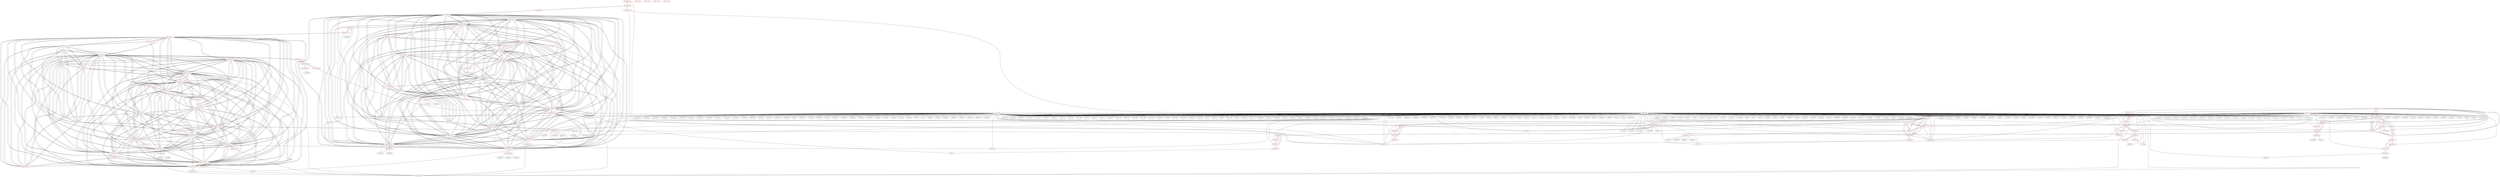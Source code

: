 graph {
	434 [label="(434) R35_T2" color=red]
	435 [label="(435) R52_T1"]
	433 [label="(433) T22_T1"]
	454 [label="(454) T14_T1"]
	455 [label="(455) T15_T1"]
	457 [label="(457) T17_T1"]
	456 [label="(456) T16_T1"]
	471 [label="(471) R35_T1_T"]
	435 [label="(435) R52_T1" color=red]
	440 [label="(440) D1"]
	434 [label="(434) R35_T2"]
	433 [label="(433) T22_T1"]
	436 [label="(436) R58_T1" color=red]
	437 [label="(437) R57_T1"]
	438 [label="(438) D2"]
	437 [label="(437) R57_T1" color=red]
	438 [label="(438) D2"]
	436 [label="(436) R58_T1"]
	438 [label="(438) D2" color=red]
	440 [label="(440) D1"]
	439 [label="(439) C8"]
	437 [label="(437) R57_T1"]
	436 [label="(436) R58_T1"]
	474 [label="(474) R80_P3"]
	439 [label="(439) C8" color=red]
	440 [label="(440) D1"]
	438 [label="(438) D2"]
	440 [label="(440) D1" color=red]
	438 [label="(438) D2"]
	439 [label="(439) C8"]
	435 [label="(435) R52_T1"]
	441 [label="(441) R36_T2" color=red]
	372 [label="(372) U22"]
	368 [label="(368) U16"]
	446 [label="(446) T18_T2"]
	442 [label="(442) R37_T2" color=red]
	110 [label="(110) U10"]
	119 [label="(119) FB15"]
	111 [label="(111) U9"]
	112 [label="(112) C31"]
	113 [label="(113) C32"]
	342 [label="(342) D5"]
	368 [label="(368) U16"]
	447 [label="(447) T19_T2"]
	443 [label="(443) R38_T2" color=red]
	57 [label="(57) U1"]
	448 [label="(448) T20_T2"]
	444 [label="(444) R39_T2" color=red]
	252 [label="(252) ZA3"]
	251 [label="(251) C42"]
	253 [label="(253) FB3"]
	288 [label="(288) J16"]
	449 [label="(449) T21_T2"]
	445 [label="(445) R40_T2" color=red]
	448 [label="(448) T20_T2"]
	449 [label="(449) T21_T2"]
	447 [label="(447) T19_T2"]
	433 [label="(433) T22_T1"]
	446 [label="(446) T18_T2"]
	446 [label="(446) T18_T2" color=red]
	448 [label="(448) T20_T2"]
	449 [label="(449) T21_T2"]
	447 [label="(447) T19_T2"]
	445 [label="(445) R40_T2"]
	433 [label="(433) T22_T1"]
	441 [label="(441) R36_T2"]
	447 [label="(447) T19_T2" color=red]
	448 [label="(448) T20_T2"]
	449 [label="(449) T21_T2"]
	445 [label="(445) R40_T2"]
	433 [label="(433) T22_T1"]
	446 [label="(446) T18_T2"]
	442 [label="(442) R37_T2"]
	448 [label="(448) T20_T2" color=red]
	449 [label="(449) T21_T2"]
	447 [label="(447) T19_T2"]
	445 [label="(445) R40_T2"]
	433 [label="(433) T22_T1"]
	446 [label="(446) T18_T2"]
	443 [label="(443) R38_T2"]
	449 [label="(449) T21_T2" color=red]
	448 [label="(448) T20_T2"]
	447 [label="(447) T19_T2"]
	445 [label="(445) R40_T2"]
	433 [label="(433) T22_T1"]
	446 [label="(446) T18_T2"]
	444 [label="(444) R39_T2"]
	450 [label="(450) T10_T1" color=red]
	458 [label="(458) R23_T1"]
	466 [label="(466) R31_T1"]
	459 [label="(459) R27_T1"]
	451 [label="(451) T11_T1" color=red]
	463 [label="(463) R24_T1"]
	467 [label="(467) R32_T1"]
	460 [label="(460) R28_T1"]
	452 [label="(452) T12_T1" color=red]
	468 [label="(468) R33_T1"]
	461 [label="(461) R29_T1"]
	462 [label="(462) R25_T1"]
	453 [label="(453) T13_T1" color=red]
	469 [label="(469) R34_T1"]
	465 [label="(465) R30_T1"]
	464 [label="(464) R26_T1"]
	454 [label="(454) T14_T1" color=red]
	455 [label="(455) T15_T1"]
	457 [label="(457) T17_T1"]
	456 [label="(456) T16_T1"]
	471 [label="(471) R35_T1_T"]
	434 [label="(434) R35_T2"]
	466 [label="(466) R31_T1"]
	455 [label="(455) T15_T1" color=red]
	454 [label="(454) T14_T1"]
	457 [label="(457) T17_T1"]
	456 [label="(456) T16_T1"]
	471 [label="(471) R35_T1_T"]
	434 [label="(434) R35_T2"]
	467 [label="(467) R32_T1"]
	456 [label="(456) T16_T1" color=red]
	454 [label="(454) T14_T1"]
	455 [label="(455) T15_T1"]
	457 [label="(457) T17_T1"]
	471 [label="(471) R35_T1_T"]
	434 [label="(434) R35_T2"]
	468 [label="(468) R33_T1"]
	457 [label="(457) T17_T1" color=red]
	454 [label="(454) T14_T1"]
	455 [label="(455) T15_T1"]
	456 [label="(456) T16_T1"]
	471 [label="(471) R35_T1_T"]
	434 [label="(434) R35_T2"]
	469 [label="(469) R34_T1"]
	458 [label="(458) R23_T1" color=red]
	128 [label="(128) R66"]
	122 [label="(122) J1"]
	450 [label="(450) T10_T1"]
	459 [label="(459) R27_T1" color=red]
	466 [label="(466) R31_T1"]
	450 [label="(450) T10_T1"]
	460 [label="(460) R28_T1" color=red]
	467 [label="(467) R32_T1"]
	451 [label="(451) T11_T1"]
	461 [label="(461) R29_T1" color=red]
	468 [label="(468) R33_T1"]
	452 [label="(452) T12_T1"]
	462 [label="(462) R25_T1" color=red]
	75 [label="(75) J3"]
	452 [label="(452) T12_T1"]
	463 [label="(463) R24_T1" color=red]
	368 [label="(368) U16"]
	451 [label="(451) T11_T1"]
	464 [label="(464) R26_T1" color=red]
	189 [label="(189) D33"]
	188 [label="(188) R135"]
	453 [label="(453) T13_T1"]
	465 [label="(465) R30_T1" color=red]
	453 [label="(453) T13_T1"]
	469 [label="(469) R34_T1"]
	466 [label="(466) R31_T1" color=red]
	459 [label="(459) R27_T1"]
	450 [label="(450) T10_T1"]
	454 [label="(454) T14_T1"]
	467 [label="(467) R32_T1" color=red]
	455 [label="(455) T15_T1"]
	451 [label="(451) T11_T1"]
	460 [label="(460) R28_T1"]
	468 [label="(468) R33_T1" color=red]
	456 [label="(456) T16_T1"]
	461 [label="(461) R29_T1"]
	452 [label="(452) T12_T1"]
	469 [label="(469) R34_T1" color=red]
	457 [label="(457) T17_T1"]
	453 [label="(453) T13_T1"]
	465 [label="(465) R30_T1"]
	470 [label="(470) R35_T1" color=red]
	471 [label="(471) R35_T1_T"]
	471 [label="(471) R35_T1_T" color=red]
	454 [label="(454) T14_T1"]
	455 [label="(455) T15_T1"]
	457 [label="(457) T17_T1"]
	456 [label="(456) T16_T1"]
	434 [label="(434) R35_T2"]
	470 [label="(470) R35_T1"]
	472 [label="(472) T80_P3" color=red]
	473 [label="(473) R81_P3"]
	475 [label="(475) R82_P3"]
	474 [label="(474) R80_P3"]
	473 [label="(473) R81_P3" color=red]
	368 [label="(368) U16"]
	99 [label="(99) R41"]
	472 [label="(472) T80_P3"]
	474 [label="(474) R80_P3" color=red]
	438 [label="(438) D2"]
	472 [label="(472) T80_P3"]
	475 [label="(475) R82_P3" color=red]
	101 [label="(101) U6"]
	472 [label="(472) T80_P3"]
	476 [label="(476) T22_T1_2" color=red]
	493 [label="(493) T10_T1_2"]
	494 [label="(494) T11_T1_2"]
	495 [label="(495) T12_T1_2"]
	496 [label="(496) T13_T1_2"]
	491 [label="(491) T20_T2_2"]
	497 [label="(497) T14_T1_2"]
	498 [label="(498) T15_T1_2"]
	489 [label="(489) T18_T2_2"]
	492 [label="(492) T21_T2_2"]
	490 [label="(490) T19_T2_2"]
	482 [label="(482) C8_2"]
	499 [label="(499) T16_T1_2"]
	500 [label="(500) T17_T1_2"]
	481 [label="(481) D2_2"]
	480 [label="(480) R57_T1_2"]
	477 [label="(477) R35_T2_2"]
	478 [label="(478) R52_T1_2"]
	488 [label="(488) R40_T2_2"]
	477 [label="(477) R35_T2_2" color=red]
	478 [label="(478) R52_T1_2"]
	476 [label="(476) T22_T1_2"]
	497 [label="(497) T14_T1_2"]
	498 [label="(498) T15_T1_2"]
	500 [label="(500) T17_T1_2"]
	499 [label="(499) T16_T1_2"]
	513 [label="(513) R35_T1_2"]
	478 [label="(478) R52_T1_2" color=red]
	483 [label="(483) D1_2"]
	477 [label="(477) R35_T2_2"]
	476 [label="(476) T22_T1_2"]
	479 [label="(479) R58_T1_2" color=red]
	481 [label="(481) D2_2"]
	514 [label="(514) R40_T2_T_2"]
	502 [label="(502) R27_T1_2"]
	503 [label="(503) R28_T1_2"]
	504 [label="(504) R29_T1_2"]
	508 [label="(508) R30_T1_2"]
	513 [label="(513) R35_T1_2"]
	480 [label="(480) R57_T1_2"]
	480 [label="(480) R57_T1_2" color=red]
	493 [label="(493) T10_T1_2"]
	494 [label="(494) T11_T1_2"]
	495 [label="(495) T12_T1_2"]
	496 [label="(496) T13_T1_2"]
	491 [label="(491) T20_T2_2"]
	497 [label="(497) T14_T1_2"]
	498 [label="(498) T15_T1_2"]
	489 [label="(489) T18_T2_2"]
	492 [label="(492) T21_T2_2"]
	490 [label="(490) T19_T2_2"]
	482 [label="(482) C8_2"]
	499 [label="(499) T16_T1_2"]
	500 [label="(500) T17_T1_2"]
	481 [label="(481) D2_2"]
	476 [label="(476) T22_T1_2"]
	479 [label="(479) R58_T1_2"]
	481 [label="(481) D2_2" color=red]
	479 [label="(479) R58_T1_2"]
	514 [label="(514) R40_T2_T_2"]
	502 [label="(502) R27_T1_2"]
	503 [label="(503) R28_T1_2"]
	504 [label="(504) R29_T1_2"]
	508 [label="(508) R30_T1_2"]
	513 [label="(513) R35_T1_2"]
	493 [label="(493) T10_T1_2"]
	494 [label="(494) T11_T1_2"]
	495 [label="(495) T12_T1_2"]
	496 [label="(496) T13_T1_2"]
	491 [label="(491) T20_T2_2"]
	497 [label="(497) T14_T1_2"]
	498 [label="(498) T15_T1_2"]
	489 [label="(489) T18_T2_2"]
	492 [label="(492) T21_T2_2"]
	490 [label="(490) T19_T2_2"]
	482 [label="(482) C8_2"]
	499 [label="(499) T16_T1_2"]
	500 [label="(500) T17_T1_2"]
	476 [label="(476) T22_T1_2"]
	480 [label="(480) R57_T1_2"]
	483 [label="(483) D1_2"]
	517 [label="(517) R80_P3_2"]
	482 [label="(482) C8_2" color=red]
	493 [label="(493) T10_T1_2"]
	494 [label="(494) T11_T1_2"]
	495 [label="(495) T12_T1_2"]
	496 [label="(496) T13_T1_2"]
	491 [label="(491) T20_T2_2"]
	497 [label="(497) T14_T1_2"]
	498 [label="(498) T15_T1_2"]
	489 [label="(489) T18_T2_2"]
	492 [label="(492) T21_T2_2"]
	490 [label="(490) T19_T2_2"]
	499 [label="(499) T16_T1_2"]
	500 [label="(500) T17_T1_2"]
	481 [label="(481) D2_2"]
	476 [label="(476) T22_T1_2"]
	480 [label="(480) R57_T1_2"]
	483 [label="(483) D1_2"]
	483 [label="(483) D1_2" color=red]
	481 [label="(481) D2_2"]
	482 [label="(482) C8_2"]
	478 [label="(478) R52_T1_2"]
	484 [label="(484) R36_T2_2" color=red]
	240 [label="(240) R60"]
	235 [label="(235) U11"]
	489 [label="(489) T18_T2_2"]
	485 [label="(485) R37_T2_2" color=red]
	103 [label="(103) FB14"]
	75 [label="(75) J3"]
	490 [label="(490) T19_T2_2"]
	486 [label="(486) R38_T2_2" color=red]
	293 [label="(293) U18"]
	291 [label="(291) R80"]
	292 [label="(292) R82"]
	491 [label="(491) T20_T2_2"]
	487 [label="(487) R39_T2_2" color=red]
	401 [label="(401) U17"]
	492 [label="(492) T21_T2_2"]
	488 [label="(488) R40_T2_2" color=red]
	491 [label="(491) T20_T2_2"]
	492 [label="(492) T21_T2_2"]
	490 [label="(490) T19_T2_2"]
	476 [label="(476) T22_T1_2"]
	489 [label="(489) T18_T2_2"]
	514 [label="(514) R40_T2_T_2"]
	489 [label="(489) T18_T2_2" color=red]
	493 [label="(493) T10_T1_2"]
	494 [label="(494) T11_T1_2"]
	495 [label="(495) T12_T1_2"]
	496 [label="(496) T13_T1_2"]
	491 [label="(491) T20_T2_2"]
	497 [label="(497) T14_T1_2"]
	498 [label="(498) T15_T1_2"]
	492 [label="(492) T21_T2_2"]
	490 [label="(490) T19_T2_2"]
	482 [label="(482) C8_2"]
	499 [label="(499) T16_T1_2"]
	500 [label="(500) T17_T1_2"]
	481 [label="(481) D2_2"]
	476 [label="(476) T22_T1_2"]
	480 [label="(480) R57_T1_2"]
	488 [label="(488) R40_T2_2"]
	484 [label="(484) R36_T2_2"]
	490 [label="(490) T19_T2_2" color=red]
	493 [label="(493) T10_T1_2"]
	494 [label="(494) T11_T1_2"]
	495 [label="(495) T12_T1_2"]
	496 [label="(496) T13_T1_2"]
	491 [label="(491) T20_T2_2"]
	497 [label="(497) T14_T1_2"]
	498 [label="(498) T15_T1_2"]
	489 [label="(489) T18_T2_2"]
	492 [label="(492) T21_T2_2"]
	482 [label="(482) C8_2"]
	499 [label="(499) T16_T1_2"]
	500 [label="(500) T17_T1_2"]
	481 [label="(481) D2_2"]
	476 [label="(476) T22_T1_2"]
	480 [label="(480) R57_T1_2"]
	488 [label="(488) R40_T2_2"]
	485 [label="(485) R37_T2_2"]
	491 [label="(491) T20_T2_2" color=red]
	493 [label="(493) T10_T1_2"]
	494 [label="(494) T11_T1_2"]
	495 [label="(495) T12_T1_2"]
	496 [label="(496) T13_T1_2"]
	497 [label="(497) T14_T1_2"]
	498 [label="(498) T15_T1_2"]
	489 [label="(489) T18_T2_2"]
	492 [label="(492) T21_T2_2"]
	490 [label="(490) T19_T2_2"]
	482 [label="(482) C8_2"]
	499 [label="(499) T16_T1_2"]
	500 [label="(500) T17_T1_2"]
	481 [label="(481) D2_2"]
	476 [label="(476) T22_T1_2"]
	480 [label="(480) R57_T1_2"]
	488 [label="(488) R40_T2_2"]
	486 [label="(486) R38_T2_2"]
	492 [label="(492) T21_T2_2" color=red]
	493 [label="(493) T10_T1_2"]
	494 [label="(494) T11_T1_2"]
	495 [label="(495) T12_T1_2"]
	496 [label="(496) T13_T1_2"]
	491 [label="(491) T20_T2_2"]
	497 [label="(497) T14_T1_2"]
	498 [label="(498) T15_T1_2"]
	489 [label="(489) T18_T2_2"]
	490 [label="(490) T19_T2_2"]
	482 [label="(482) C8_2"]
	499 [label="(499) T16_T1_2"]
	500 [label="(500) T17_T1_2"]
	481 [label="(481) D2_2"]
	476 [label="(476) T22_T1_2"]
	480 [label="(480) R57_T1_2"]
	488 [label="(488) R40_T2_2"]
	487 [label="(487) R39_T2_2"]
	493 [label="(493) T10_T1_2" color=red]
	494 [label="(494) T11_T1_2"]
	495 [label="(495) T12_T1_2"]
	496 [label="(496) T13_T1_2"]
	491 [label="(491) T20_T2_2"]
	497 [label="(497) T14_T1_2"]
	498 [label="(498) T15_T1_2"]
	489 [label="(489) T18_T2_2"]
	492 [label="(492) T21_T2_2"]
	490 [label="(490) T19_T2_2"]
	482 [label="(482) C8_2"]
	499 [label="(499) T16_T1_2"]
	500 [label="(500) T17_T1_2"]
	481 [label="(481) D2_2"]
	476 [label="(476) T22_T1_2"]
	480 [label="(480) R57_T1_2"]
	501 [label="(501) R23_T1_2"]
	509 [label="(509) R31_T1_2"]
	502 [label="(502) R27_T1_2"]
	494 [label="(494) T11_T1_2" color=red]
	493 [label="(493) T10_T1_2"]
	495 [label="(495) T12_T1_2"]
	496 [label="(496) T13_T1_2"]
	491 [label="(491) T20_T2_2"]
	497 [label="(497) T14_T1_2"]
	498 [label="(498) T15_T1_2"]
	489 [label="(489) T18_T2_2"]
	492 [label="(492) T21_T2_2"]
	490 [label="(490) T19_T2_2"]
	482 [label="(482) C8_2"]
	499 [label="(499) T16_T1_2"]
	500 [label="(500) T17_T1_2"]
	481 [label="(481) D2_2"]
	476 [label="(476) T22_T1_2"]
	480 [label="(480) R57_T1_2"]
	506 [label="(506) R24_T1_2"]
	510 [label="(510) R32_T1_2"]
	503 [label="(503) R28_T1_2"]
	495 [label="(495) T12_T1_2" color=red]
	493 [label="(493) T10_T1_2"]
	494 [label="(494) T11_T1_2"]
	496 [label="(496) T13_T1_2"]
	491 [label="(491) T20_T2_2"]
	497 [label="(497) T14_T1_2"]
	498 [label="(498) T15_T1_2"]
	489 [label="(489) T18_T2_2"]
	492 [label="(492) T21_T2_2"]
	490 [label="(490) T19_T2_2"]
	482 [label="(482) C8_2"]
	499 [label="(499) T16_T1_2"]
	500 [label="(500) T17_T1_2"]
	481 [label="(481) D2_2"]
	476 [label="(476) T22_T1_2"]
	480 [label="(480) R57_T1_2"]
	511 [label="(511) R33_T1_2"]
	504 [label="(504) R29_T1_2"]
	505 [label="(505) R25_T1_2"]
	496 [label="(496) T13_T1_2" color=red]
	493 [label="(493) T10_T1_2"]
	494 [label="(494) T11_T1_2"]
	495 [label="(495) T12_T1_2"]
	491 [label="(491) T20_T2_2"]
	497 [label="(497) T14_T1_2"]
	498 [label="(498) T15_T1_2"]
	489 [label="(489) T18_T2_2"]
	492 [label="(492) T21_T2_2"]
	490 [label="(490) T19_T2_2"]
	482 [label="(482) C8_2"]
	499 [label="(499) T16_T1_2"]
	500 [label="(500) T17_T1_2"]
	481 [label="(481) D2_2"]
	476 [label="(476) T22_T1_2"]
	480 [label="(480) R57_T1_2"]
	512 [label="(512) R34_T1_2"]
	508 [label="(508) R30_T1_2"]
	507 [label="(507) R26_T1_2"]
	497 [label="(497) T14_T1_2" color=red]
	493 [label="(493) T10_T1_2"]
	494 [label="(494) T11_T1_2"]
	495 [label="(495) T12_T1_2"]
	496 [label="(496) T13_T1_2"]
	491 [label="(491) T20_T2_2"]
	498 [label="(498) T15_T1_2"]
	489 [label="(489) T18_T2_2"]
	492 [label="(492) T21_T2_2"]
	490 [label="(490) T19_T2_2"]
	482 [label="(482) C8_2"]
	499 [label="(499) T16_T1_2"]
	500 [label="(500) T17_T1_2"]
	481 [label="(481) D2_2"]
	476 [label="(476) T22_T1_2"]
	480 [label="(480) R57_T1_2"]
	513 [label="(513) R35_T1_2"]
	477 [label="(477) R35_T2_2"]
	509 [label="(509) R31_T1_2"]
	498 [label="(498) T15_T1_2" color=red]
	493 [label="(493) T10_T1_2"]
	494 [label="(494) T11_T1_2"]
	495 [label="(495) T12_T1_2"]
	496 [label="(496) T13_T1_2"]
	491 [label="(491) T20_T2_2"]
	497 [label="(497) T14_T1_2"]
	489 [label="(489) T18_T2_2"]
	492 [label="(492) T21_T2_2"]
	490 [label="(490) T19_T2_2"]
	482 [label="(482) C8_2"]
	499 [label="(499) T16_T1_2"]
	500 [label="(500) T17_T1_2"]
	481 [label="(481) D2_2"]
	476 [label="(476) T22_T1_2"]
	480 [label="(480) R57_T1_2"]
	513 [label="(513) R35_T1_2"]
	477 [label="(477) R35_T2_2"]
	510 [label="(510) R32_T1_2"]
	499 [label="(499) T16_T1_2" color=red]
	493 [label="(493) T10_T1_2"]
	494 [label="(494) T11_T1_2"]
	495 [label="(495) T12_T1_2"]
	496 [label="(496) T13_T1_2"]
	491 [label="(491) T20_T2_2"]
	497 [label="(497) T14_T1_2"]
	498 [label="(498) T15_T1_2"]
	489 [label="(489) T18_T2_2"]
	492 [label="(492) T21_T2_2"]
	490 [label="(490) T19_T2_2"]
	482 [label="(482) C8_2"]
	500 [label="(500) T17_T1_2"]
	481 [label="(481) D2_2"]
	476 [label="(476) T22_T1_2"]
	480 [label="(480) R57_T1_2"]
	513 [label="(513) R35_T1_2"]
	477 [label="(477) R35_T2_2"]
	511 [label="(511) R33_T1_2"]
	500 [label="(500) T17_T1_2" color=red]
	493 [label="(493) T10_T1_2"]
	494 [label="(494) T11_T1_2"]
	495 [label="(495) T12_T1_2"]
	496 [label="(496) T13_T1_2"]
	491 [label="(491) T20_T2_2"]
	497 [label="(497) T14_T1_2"]
	498 [label="(498) T15_T1_2"]
	489 [label="(489) T18_T2_2"]
	492 [label="(492) T21_T2_2"]
	490 [label="(490) T19_T2_2"]
	482 [label="(482) C8_2"]
	499 [label="(499) T16_T1_2"]
	481 [label="(481) D2_2"]
	476 [label="(476) T22_T1_2"]
	480 [label="(480) R57_T1_2"]
	513 [label="(513) R35_T1_2"]
	477 [label="(477) R35_T2_2"]
	512 [label="(512) R34_T1_2"]
	501 [label="(501) R23_T1_2" color=red]
	170 [label="(170) TH4"]
	207 [label="(207) Q2"]
	544 [label="(544) R23_T1_3"]
	493 [label="(493) T10_T1_2"]
	502 [label="(502) R27_T1_2" color=red]
	481 [label="(481) D2_2"]
	479 [label="(479) R58_T1_2"]
	514 [label="(514) R40_T2_T_2"]
	503 [label="(503) R28_T1_2"]
	504 [label="(504) R29_T1_2"]
	508 [label="(508) R30_T1_2"]
	513 [label="(513) R35_T1_2"]
	509 [label="(509) R31_T1_2"]
	493 [label="(493) T10_T1_2"]
	503 [label="(503) R28_T1_2" color=red]
	481 [label="(481) D2_2"]
	479 [label="(479) R58_T1_2"]
	514 [label="(514) R40_T2_T_2"]
	502 [label="(502) R27_T1_2"]
	504 [label="(504) R29_T1_2"]
	508 [label="(508) R30_T1_2"]
	513 [label="(513) R35_T1_2"]
	510 [label="(510) R32_T1_2"]
	494 [label="(494) T11_T1_2"]
	504 [label="(504) R29_T1_2" color=red]
	481 [label="(481) D2_2"]
	479 [label="(479) R58_T1_2"]
	514 [label="(514) R40_T2_T_2"]
	502 [label="(502) R27_T1_2"]
	503 [label="(503) R28_T1_2"]
	508 [label="(508) R30_T1_2"]
	513 [label="(513) R35_T1_2"]
	511 [label="(511) R33_T1_2"]
	495 [label="(495) T12_T1_2"]
	505 [label="(505) R25_T1_2" color=red]
	272 [label="(272) D11"]
	273 [label="(273) JP12"]
	235 [label="(235) U11"]
	495 [label="(495) T12_T1_2"]
	506 [label="(506) R24_T1_2" color=red]
	368 [label="(368) U16"]
	54 [label="(54) R140"]
	51 [label="(51) R91"]
	494 [label="(494) T11_T1_2"]
	507 [label="(507) R26_T1_2" color=red]
	368 [label="(368) U16"]
	496 [label="(496) T13_T1_2"]
	508 [label="(508) R30_T1_2" color=red]
	481 [label="(481) D2_2"]
	479 [label="(479) R58_T1_2"]
	514 [label="(514) R40_T2_T_2"]
	502 [label="(502) R27_T1_2"]
	503 [label="(503) R28_T1_2"]
	504 [label="(504) R29_T1_2"]
	513 [label="(513) R35_T1_2"]
	496 [label="(496) T13_T1_2"]
	512 [label="(512) R34_T1_2"]
	509 [label="(509) R31_T1_2" color=red]
	502 [label="(502) R27_T1_2"]
	493 [label="(493) T10_T1_2"]
	497 [label="(497) T14_T1_2"]
	510 [label="(510) R32_T1_2" color=red]
	498 [label="(498) T15_T1_2"]
	494 [label="(494) T11_T1_2"]
	503 [label="(503) R28_T1_2"]
	511 [label="(511) R33_T1_2" color=red]
	499 [label="(499) T16_T1_2"]
	504 [label="(504) R29_T1_2"]
	495 [label="(495) T12_T1_2"]
	512 [label="(512) R34_T1_2" color=red]
	500 [label="(500) T17_T1_2"]
	496 [label="(496) T13_T1_2"]
	508 [label="(508) R30_T1_2"]
	513 [label="(513) R35_T1_2" color=red]
	481 [label="(481) D2_2"]
	479 [label="(479) R58_T1_2"]
	514 [label="(514) R40_T2_T_2"]
	502 [label="(502) R27_T1_2"]
	503 [label="(503) R28_T1_2"]
	504 [label="(504) R29_T1_2"]
	508 [label="(508) R30_T1_2"]
	497 [label="(497) T14_T1_2"]
	498 [label="(498) T15_T1_2"]
	500 [label="(500) T17_T1_2"]
	499 [label="(499) T16_T1_2"]
	477 [label="(477) R35_T2_2"]
	514 [label="(514) R40_T2_T_2" color=red]
	481 [label="(481) D2_2"]
	479 [label="(479) R58_T1_2"]
	502 [label="(502) R27_T1_2"]
	503 [label="(503) R28_T1_2"]
	504 [label="(504) R29_T1_2"]
	508 [label="(508) R30_T1_2"]
	513 [label="(513) R35_T1_2"]
	488 [label="(488) R40_T2_2"]
	515 [label="(515) T80_P3_2" color=red]
	516 [label="(516) R81_P3_2"]
	518 [label="(518) R82_P3_2"]
	517 [label="(517) R80_P3_2"]
	516 [label="(516) R81_P3_2" color=red]
	118 [label="(118) R48"]
	368 [label="(368) U16"]
	515 [label="(515) T80_P3_2"]
	517 [label="(517) R80_P3_2" color=red]
	481 [label="(481) D2_2"]
	515 [label="(515) T80_P3_2"]
	518 [label="(518) R82_P3_2" color=red]
	110 [label="(110) U10"]
	515 [label="(515) T80_P3_2"]
	519 [label="(519) T22_T1_3" color=red]
	536 [label="(536) T10_T1_3"]
	537 [label="(537) T11_T1_3"]
	538 [label="(538) T12_T1_3"]
	539 [label="(539) T13_T1_3"]
	534 [label="(534) T20_T2_3"]
	540 [label="(540) T14_T1_3"]
	541 [label="(541) T15_T1_3"]
	532 [label="(532) T18_T2_3"]
	535 [label="(535) T21_T2_3"]
	533 [label="(533) T19_T2_3"]
	525 [label="(525) C8_3"]
	542 [label="(542) T16_T1_3"]
	543 [label="(543) T17_T1_3"]
	524 [label="(524) D2_3"]
	523 [label="(523) R57_T1_3"]
	520 [label="(520) R35_T2_3"]
	521 [label="(521) R52_T1_3"]
	531 [label="(531) R40_T2_3"]
	520 [label="(520) R35_T2_3" color=red]
	521 [label="(521) R52_T1_3"]
	519 [label="(519) T22_T1_3"]
	540 [label="(540) T14_T1_3"]
	541 [label="(541) T15_T1_3"]
	543 [label="(543) T17_T1_3"]
	542 [label="(542) T16_T1_3"]
	557 [label="(557) R35_T1_T_3"]
	521 [label="(521) R52_T1_3" color=red]
	526 [label="(526) D1_3"]
	520 [label="(520) R35_T2_3"]
	519 [label="(519) T22_T1_3"]
	522 [label="(522) R58_T1_3" color=red]
	524 [label="(524) D2_3"]
	531 [label="(531) R40_T2_3"]
	545 [label="(545) R27_T1_3"]
	546 [label="(546) R28_T1_3"]
	547 [label="(547) R29_T1_3"]
	551 [label="(551) R30_T1_3"]
	556 [label="(556) R35_T1_3"]
	523 [label="(523) R57_T1_3"]
	523 [label="(523) R57_T1_3" color=red]
	536 [label="(536) T10_T1_3"]
	537 [label="(537) T11_T1_3"]
	538 [label="(538) T12_T1_3"]
	539 [label="(539) T13_T1_3"]
	534 [label="(534) T20_T2_3"]
	540 [label="(540) T14_T1_3"]
	541 [label="(541) T15_T1_3"]
	532 [label="(532) T18_T2_3"]
	535 [label="(535) T21_T2_3"]
	533 [label="(533) T19_T2_3"]
	525 [label="(525) C8_3"]
	542 [label="(542) T16_T1_3"]
	543 [label="(543) T17_T1_3"]
	524 [label="(524) D2_3"]
	519 [label="(519) T22_T1_3"]
	522 [label="(522) R58_T1_3"]
	524 [label="(524) D2_3" color=red]
	522 [label="(522) R58_T1_3"]
	531 [label="(531) R40_T2_3"]
	545 [label="(545) R27_T1_3"]
	546 [label="(546) R28_T1_3"]
	547 [label="(547) R29_T1_3"]
	551 [label="(551) R30_T1_3"]
	556 [label="(556) R35_T1_3"]
	536 [label="(536) T10_T1_3"]
	537 [label="(537) T11_T1_3"]
	538 [label="(538) T12_T1_3"]
	539 [label="(539) T13_T1_3"]
	534 [label="(534) T20_T2_3"]
	540 [label="(540) T14_T1_3"]
	541 [label="(541) T15_T1_3"]
	532 [label="(532) T18_T2_3"]
	535 [label="(535) T21_T2_3"]
	533 [label="(533) T19_T2_3"]
	525 [label="(525) C8_3"]
	542 [label="(542) T16_T1_3"]
	543 [label="(543) T17_T1_3"]
	519 [label="(519) T22_T1_3"]
	523 [label="(523) R57_T1_3"]
	526 [label="(526) D1_3"]
	560 [label="(560) R80_P3_3"]
	525 [label="(525) C8_3" color=red]
	536 [label="(536) T10_T1_3"]
	537 [label="(537) T11_T1_3"]
	538 [label="(538) T12_T1_3"]
	539 [label="(539) T13_T1_3"]
	534 [label="(534) T20_T2_3"]
	540 [label="(540) T14_T1_3"]
	541 [label="(541) T15_T1_3"]
	532 [label="(532) T18_T2_3"]
	535 [label="(535) T21_T2_3"]
	533 [label="(533) T19_T2_3"]
	542 [label="(542) T16_T1_3"]
	543 [label="(543) T17_T1_3"]
	524 [label="(524) D2_3"]
	519 [label="(519) T22_T1_3"]
	523 [label="(523) R57_T1_3"]
	526 [label="(526) D1_3"]
	526 [label="(526) D1_3" color=red]
	524 [label="(524) D2_3"]
	525 [label="(525) C8_3"]
	521 [label="(521) R52_T1_3"]
	527 [label="(527) R36_T2_3" color=red]
	87 [label="(87) R43"]
	86 [label="(86) JP5"]
	532 [label="(532) T18_T2_3"]
	528 [label="(528) R37_T2_3" color=red]
	398 [label="(398) U14"]
	401 [label="(401) U17"]
	533 [label="(533) T19_T2_3"]
	529 [label="(529) R38_T2_3" color=red]
	401 [label="(401) U17"]
	534 [label="(534) T20_T2_3"]
	530 [label="(530) R39_T2_3" color=red]
	401 [label="(401) U17"]
	535 [label="(535) T21_T2_3"]
	531 [label="(531) R40_T2_3" color=red]
	524 [label="(524) D2_3"]
	522 [label="(522) R58_T1_3"]
	545 [label="(545) R27_T1_3"]
	546 [label="(546) R28_T1_3"]
	547 [label="(547) R29_T1_3"]
	551 [label="(551) R30_T1_3"]
	556 [label="(556) R35_T1_3"]
	534 [label="(534) T20_T2_3"]
	535 [label="(535) T21_T2_3"]
	533 [label="(533) T19_T2_3"]
	519 [label="(519) T22_T1_3"]
	532 [label="(532) T18_T2_3"]
	532 [label="(532) T18_T2_3" color=red]
	536 [label="(536) T10_T1_3"]
	537 [label="(537) T11_T1_3"]
	538 [label="(538) T12_T1_3"]
	539 [label="(539) T13_T1_3"]
	534 [label="(534) T20_T2_3"]
	540 [label="(540) T14_T1_3"]
	541 [label="(541) T15_T1_3"]
	535 [label="(535) T21_T2_3"]
	533 [label="(533) T19_T2_3"]
	525 [label="(525) C8_3"]
	542 [label="(542) T16_T1_3"]
	543 [label="(543) T17_T1_3"]
	524 [label="(524) D2_3"]
	519 [label="(519) T22_T1_3"]
	523 [label="(523) R57_T1_3"]
	531 [label="(531) R40_T2_3"]
	527 [label="(527) R36_T2_3"]
	533 [label="(533) T19_T2_3" color=red]
	536 [label="(536) T10_T1_3"]
	537 [label="(537) T11_T1_3"]
	538 [label="(538) T12_T1_3"]
	539 [label="(539) T13_T1_3"]
	534 [label="(534) T20_T2_3"]
	540 [label="(540) T14_T1_3"]
	541 [label="(541) T15_T1_3"]
	532 [label="(532) T18_T2_3"]
	535 [label="(535) T21_T2_3"]
	525 [label="(525) C8_3"]
	542 [label="(542) T16_T1_3"]
	543 [label="(543) T17_T1_3"]
	524 [label="(524) D2_3"]
	519 [label="(519) T22_T1_3"]
	523 [label="(523) R57_T1_3"]
	531 [label="(531) R40_T2_3"]
	528 [label="(528) R37_T2_3"]
	534 [label="(534) T20_T2_3" color=red]
	536 [label="(536) T10_T1_3"]
	537 [label="(537) T11_T1_3"]
	538 [label="(538) T12_T1_3"]
	539 [label="(539) T13_T1_3"]
	540 [label="(540) T14_T1_3"]
	541 [label="(541) T15_T1_3"]
	532 [label="(532) T18_T2_3"]
	535 [label="(535) T21_T2_3"]
	533 [label="(533) T19_T2_3"]
	525 [label="(525) C8_3"]
	542 [label="(542) T16_T1_3"]
	543 [label="(543) T17_T1_3"]
	524 [label="(524) D2_3"]
	519 [label="(519) T22_T1_3"]
	523 [label="(523) R57_T1_3"]
	531 [label="(531) R40_T2_3"]
	529 [label="(529) R38_T2_3"]
	535 [label="(535) T21_T2_3" color=red]
	536 [label="(536) T10_T1_3"]
	537 [label="(537) T11_T1_3"]
	538 [label="(538) T12_T1_3"]
	539 [label="(539) T13_T1_3"]
	534 [label="(534) T20_T2_3"]
	540 [label="(540) T14_T1_3"]
	541 [label="(541) T15_T1_3"]
	532 [label="(532) T18_T2_3"]
	533 [label="(533) T19_T2_3"]
	525 [label="(525) C8_3"]
	542 [label="(542) T16_T1_3"]
	543 [label="(543) T17_T1_3"]
	524 [label="(524) D2_3"]
	519 [label="(519) T22_T1_3"]
	523 [label="(523) R57_T1_3"]
	531 [label="(531) R40_T2_3"]
	530 [label="(530) R39_T2_3"]
	536 [label="(536) T10_T1_3" color=red]
	537 [label="(537) T11_T1_3"]
	538 [label="(538) T12_T1_3"]
	539 [label="(539) T13_T1_3"]
	534 [label="(534) T20_T2_3"]
	540 [label="(540) T14_T1_3"]
	541 [label="(541) T15_T1_3"]
	532 [label="(532) T18_T2_3"]
	535 [label="(535) T21_T2_3"]
	533 [label="(533) T19_T2_3"]
	525 [label="(525) C8_3"]
	542 [label="(542) T16_T1_3"]
	543 [label="(543) T17_T1_3"]
	524 [label="(524) D2_3"]
	519 [label="(519) T22_T1_3"]
	523 [label="(523) R57_T1_3"]
	544 [label="(544) R23_T1_3"]
	552 [label="(552) R31_T1_3"]
	545 [label="(545) R27_T1_3"]
	537 [label="(537) T11_T1_3" color=red]
	536 [label="(536) T10_T1_3"]
	538 [label="(538) T12_T1_3"]
	539 [label="(539) T13_T1_3"]
	534 [label="(534) T20_T2_3"]
	540 [label="(540) T14_T1_3"]
	541 [label="(541) T15_T1_3"]
	532 [label="(532) T18_T2_3"]
	535 [label="(535) T21_T2_3"]
	533 [label="(533) T19_T2_3"]
	525 [label="(525) C8_3"]
	542 [label="(542) T16_T1_3"]
	543 [label="(543) T17_T1_3"]
	524 [label="(524) D2_3"]
	519 [label="(519) T22_T1_3"]
	523 [label="(523) R57_T1_3"]
	549 [label="(549) R24_T1_3"]
	553 [label="(553) R32_T1_3"]
	546 [label="(546) R28_T1_3"]
	538 [label="(538) T12_T1_3" color=red]
	536 [label="(536) T10_T1_3"]
	537 [label="(537) T11_T1_3"]
	539 [label="(539) T13_T1_3"]
	534 [label="(534) T20_T2_3"]
	540 [label="(540) T14_T1_3"]
	541 [label="(541) T15_T1_3"]
	532 [label="(532) T18_T2_3"]
	535 [label="(535) T21_T2_3"]
	533 [label="(533) T19_T2_3"]
	525 [label="(525) C8_3"]
	542 [label="(542) T16_T1_3"]
	543 [label="(543) T17_T1_3"]
	524 [label="(524) D2_3"]
	519 [label="(519) T22_T1_3"]
	523 [label="(523) R57_T1_3"]
	554 [label="(554) R33_T1_3"]
	547 [label="(547) R29_T1_3"]
	548 [label="(548) R25_T1_3"]
	539 [label="(539) T13_T1_3" color=red]
	536 [label="(536) T10_T1_3"]
	537 [label="(537) T11_T1_3"]
	538 [label="(538) T12_T1_3"]
	534 [label="(534) T20_T2_3"]
	540 [label="(540) T14_T1_3"]
	541 [label="(541) T15_T1_3"]
	532 [label="(532) T18_T2_3"]
	535 [label="(535) T21_T2_3"]
	533 [label="(533) T19_T2_3"]
	525 [label="(525) C8_3"]
	542 [label="(542) T16_T1_3"]
	543 [label="(543) T17_T1_3"]
	524 [label="(524) D2_3"]
	519 [label="(519) T22_T1_3"]
	523 [label="(523) R57_T1_3"]
	555 [label="(555) R34_T1_3"]
	551 [label="(551) R30_T1_3"]
	550 [label="(550) R26_T1_3"]
	540 [label="(540) T14_T1_3" color=red]
	536 [label="(536) T10_T1_3"]
	537 [label="(537) T11_T1_3"]
	538 [label="(538) T12_T1_3"]
	539 [label="(539) T13_T1_3"]
	534 [label="(534) T20_T2_3"]
	541 [label="(541) T15_T1_3"]
	532 [label="(532) T18_T2_3"]
	535 [label="(535) T21_T2_3"]
	533 [label="(533) T19_T2_3"]
	525 [label="(525) C8_3"]
	542 [label="(542) T16_T1_3"]
	543 [label="(543) T17_T1_3"]
	524 [label="(524) D2_3"]
	519 [label="(519) T22_T1_3"]
	523 [label="(523) R57_T1_3"]
	557 [label="(557) R35_T1_T_3"]
	520 [label="(520) R35_T2_3"]
	552 [label="(552) R31_T1_3"]
	541 [label="(541) T15_T1_3" color=red]
	536 [label="(536) T10_T1_3"]
	537 [label="(537) T11_T1_3"]
	538 [label="(538) T12_T1_3"]
	539 [label="(539) T13_T1_3"]
	534 [label="(534) T20_T2_3"]
	540 [label="(540) T14_T1_3"]
	532 [label="(532) T18_T2_3"]
	535 [label="(535) T21_T2_3"]
	533 [label="(533) T19_T2_3"]
	525 [label="(525) C8_3"]
	542 [label="(542) T16_T1_3"]
	543 [label="(543) T17_T1_3"]
	524 [label="(524) D2_3"]
	519 [label="(519) T22_T1_3"]
	523 [label="(523) R57_T1_3"]
	557 [label="(557) R35_T1_T_3"]
	520 [label="(520) R35_T2_3"]
	553 [label="(553) R32_T1_3"]
	542 [label="(542) T16_T1_3" color=red]
	536 [label="(536) T10_T1_3"]
	537 [label="(537) T11_T1_3"]
	538 [label="(538) T12_T1_3"]
	539 [label="(539) T13_T1_3"]
	534 [label="(534) T20_T2_3"]
	540 [label="(540) T14_T1_3"]
	541 [label="(541) T15_T1_3"]
	532 [label="(532) T18_T2_3"]
	535 [label="(535) T21_T2_3"]
	533 [label="(533) T19_T2_3"]
	525 [label="(525) C8_3"]
	543 [label="(543) T17_T1_3"]
	524 [label="(524) D2_3"]
	519 [label="(519) T22_T1_3"]
	523 [label="(523) R57_T1_3"]
	557 [label="(557) R35_T1_T_3"]
	520 [label="(520) R35_T2_3"]
	554 [label="(554) R33_T1_3"]
	543 [label="(543) T17_T1_3" color=red]
	536 [label="(536) T10_T1_3"]
	537 [label="(537) T11_T1_3"]
	538 [label="(538) T12_T1_3"]
	539 [label="(539) T13_T1_3"]
	534 [label="(534) T20_T2_3"]
	540 [label="(540) T14_T1_3"]
	541 [label="(541) T15_T1_3"]
	532 [label="(532) T18_T2_3"]
	535 [label="(535) T21_T2_3"]
	533 [label="(533) T19_T2_3"]
	525 [label="(525) C8_3"]
	542 [label="(542) T16_T1_3"]
	524 [label="(524) D2_3"]
	519 [label="(519) T22_T1_3"]
	523 [label="(523) R57_T1_3"]
	557 [label="(557) R35_T1_T_3"]
	520 [label="(520) R35_T2_3"]
	555 [label="(555) R34_T1_3"]
	544 [label="(544) R23_T1_3" color=red]
	170 [label="(170) TH4"]
	207 [label="(207) Q2"]
	501 [label="(501) R23_T1_2"]
	536 [label="(536) T10_T1_3"]
	545 [label="(545) R27_T1_3" color=red]
	524 [label="(524) D2_3"]
	522 [label="(522) R58_T1_3"]
	531 [label="(531) R40_T2_3"]
	546 [label="(546) R28_T1_3"]
	547 [label="(547) R29_T1_3"]
	551 [label="(551) R30_T1_3"]
	556 [label="(556) R35_T1_3"]
	552 [label="(552) R31_T1_3"]
	536 [label="(536) T10_T1_3"]
	546 [label="(546) R28_T1_3" color=red]
	524 [label="(524) D2_3"]
	522 [label="(522) R58_T1_3"]
	531 [label="(531) R40_T2_3"]
	545 [label="(545) R27_T1_3"]
	547 [label="(547) R29_T1_3"]
	551 [label="(551) R30_T1_3"]
	556 [label="(556) R35_T1_3"]
	553 [label="(553) R32_T1_3"]
	537 [label="(537) T11_T1_3"]
	547 [label="(547) R29_T1_3" color=red]
	524 [label="(524) D2_3"]
	522 [label="(522) R58_T1_3"]
	531 [label="(531) R40_T2_3"]
	545 [label="(545) R27_T1_3"]
	546 [label="(546) R28_T1_3"]
	551 [label="(551) R30_T1_3"]
	556 [label="(556) R35_T1_3"]
	554 [label="(554) R33_T1_3"]
	538 [label="(538) T12_T1_3"]
	548 [label="(548) R25_T1_3" color=red]
	415 [label="(415) FB8"]
	419 [label="(419) C68"]
	405 [label="(405) C67"]
	401 [label="(401) U17"]
	538 [label="(538) T12_T1_3"]
	549 [label="(549) R24_T1_3" color=red]
	114 [label="(114) J6"]
	537 [label="(537) T11_T1_3"]
	550 [label="(550) R26_T1_3" color=red]
	401 [label="(401) U17"]
	539 [label="(539) T13_T1_3"]
	551 [label="(551) R30_T1_3" color=red]
	524 [label="(524) D2_3"]
	522 [label="(522) R58_T1_3"]
	531 [label="(531) R40_T2_3"]
	545 [label="(545) R27_T1_3"]
	546 [label="(546) R28_T1_3"]
	547 [label="(547) R29_T1_3"]
	556 [label="(556) R35_T1_3"]
	539 [label="(539) T13_T1_3"]
	555 [label="(555) R34_T1_3"]
	552 [label="(552) R31_T1_3" color=red]
	545 [label="(545) R27_T1_3"]
	536 [label="(536) T10_T1_3"]
	540 [label="(540) T14_T1_3"]
	553 [label="(553) R32_T1_3" color=red]
	541 [label="(541) T15_T1_3"]
	537 [label="(537) T11_T1_3"]
	546 [label="(546) R28_T1_3"]
	554 [label="(554) R33_T1_3" color=red]
	542 [label="(542) T16_T1_3"]
	547 [label="(547) R29_T1_3"]
	538 [label="(538) T12_T1_3"]
	555 [label="(555) R34_T1_3" color=red]
	543 [label="(543) T17_T1_3"]
	539 [label="(539) T13_T1_3"]
	551 [label="(551) R30_T1_3"]
	556 [label="(556) R35_T1_3" color=red]
	524 [label="(524) D2_3"]
	522 [label="(522) R58_T1_3"]
	531 [label="(531) R40_T2_3"]
	545 [label="(545) R27_T1_3"]
	546 [label="(546) R28_T1_3"]
	547 [label="(547) R29_T1_3"]
	551 [label="(551) R30_T1_3"]
	557 [label="(557) R35_T1_T_3"]
	557 [label="(557) R35_T1_T_3" color=red]
	540 [label="(540) T14_T1_3"]
	541 [label="(541) T15_T1_3"]
	543 [label="(543) T17_T1_3"]
	542 [label="(542) T16_T1_3"]
	520 [label="(520) R35_T2_3"]
	556 [label="(556) R35_T1_3"]
	558 [label="(558) T80_P3_3" color=red]
	559 [label="(559) R81_P3_3"]
	561 [label="(561) R82_P3_3"]
	560 [label="(560) R80_P3_3"]
	559 [label="(559) R81_P3_3" color=red]
	130 [label="(130) D14"]
	558 [label="(558) T80_P3_3"]
	560 [label="(560) R80_P3_3" color=red]
	524 [label="(524) D2_3"]
	558 [label="(558) T80_P3_3"]
	561 [label="(561) R82_P3_3" color=red]
	163 [label="(163) R143"]
	558 [label="(558) T80_P3_3"]
	562 [label="(562) +1.5V" color=red]
	563 [label="(563) +1.2V" color=red]
	564 [label="(564) +5V" color=red]
	342 [label="(342) D5"]
	196 [label="(196) R137"]
	195 [label="(195) R136"]
	205 [label="(205) C100"]
	339 [label="(339) ZA14"]
	228 [label="(228) K1"]
	225 [label="(225) K2"]
	226 [label="(226) K4"]
	227 [label="(227) K3"]
	175 [label="(175) D30"]
	223 [label="(223) C104"]
	181 [label="(181) D31"]
	76 [label="(76) R32"]
	67 [label="(67) D8"]
	220 [label="(220) U27"]
	219 [label="(219) U29"]
	218 [label="(218) C103"]
	217 [label="(217) C94"]
	216 [label="(216) C89"]
	215 [label="(215) C102"]
	222 [label="(222) U23"]
	64 [label="(64) R33"]
	178 [label="(178) D28"]
	191 [label="(191) R133"]
	167 [label="(167) D27"]
	211 [label="(211) C101"]
	212 [label="(212) C83"]
	62 [label="(62) U5"]
	63 [label="(63) C22"]
	221 [label="(221) U28"]
	193 [label="(193) R134"]
	338 [label="(338) R22"]
	329 [label="(329) L2"]
	374 [label="(374) TH9"]
	115 [label="(115) C33"]
	110 [label="(110) U10"]
	334 [label="(334) D1"]
	95 [label="(95) C21"]
	326 [label="(326) U4"]
	332 [label="(332) C17"]
	327 [label="(327) U3"]
	438 [label="(438) D2"]
	436 [label="(436) R58_T1"]
	445 [label="(445) R40_T2"]
	459 [label="(459) R27_T1"]
	460 [label="(460) R28_T1"]
	461 [label="(461) R29_T1"]
	465 [label="(465) R30_T1"]
	470 [label="(470) R35_T1"]
	565 [label="(565) +3.3V" color=red]
	350 [label="(350) C53"]
	351 [label="(351) C54"]
	308 [label="(308) C66"]
	425 [label="(425) C99"]
	424 [label="(424) C98"]
	427 [label="(427) D47"]
	428 [label="(428) D49"]
	368 [label="(368) U16"]
	347 [label="(347) C50"]
	352 [label="(352) C55"]
	333 [label="(333) C18"]
	153 [label="(153) R154"]
	154 [label="(154) R163"]
	155 [label="(155) R164"]
	156 [label="(156) R162"]
	157 [label="(157) R161"]
	158 [label="(158) R153"]
	325 [label="(325) U24"]
	159 [label="(159) R160"]
	160 [label="(160) R147"]
	161 [label="(161) R146"]
	74 [label="(74) C23"]
	150 [label="(150) R157"]
	151 [label="(151) R156"]
	152 [label="(152) R155"]
	317 [label="(317) U12"]
	323 [label="(323) C45"]
	319 [label="(319) U13"]
	318 [label="(318) C19"]
	372 [label="(372) U22"]
	324 [label="(324) U20"]
	320 [label="(320) C20"]
	373 [label="(373) TH8"]
	379 [label="(379) P14"]
	340 [label="(340) FB6"]
	165 [label="(165) R64"]
	315 [label="(315) U21"]
	162 [label="(162) R144"]
	163 [label="(163) R143"]
	164 [label="(164) R138"]
	101 [label="(101) U6"]
	109 [label="(109) U7"]
	16 [label="(16) R2"]
	345 [label="(345) R110"]
	414 [label="(414) R98"]
	415 [label="(415) FB8"]
	401 [label="(401) U17"]
	403 [label="(403) FB9"]
	55 [label="(55) R92"]
	369 [label="(369) U25"]
	57 [label="(57) U1"]
	412 [label="(412) C76"]
	409 [label="(409) C73"]
	354 [label="(354) C57"]
	353 [label="(353) C56"]
	387 [label="(387) C90"]
	386 [label="(386) U19"]
	389 [label="(389) R103"]
	364 [label="(364) R100"]
	363 [label="(363) R99"]
	360 [label="(360) C82"]
	390 [label="(390) R102"]
	391 [label="(391) R101"]
	28 [label="(28) R18"]
	30 [label="(30) C15"]
	392 [label="(392) C62"]
	393 [label="(393) C61"]
	117 [label="(117) R49"]
	370 [label="(370) U26"]
	39 [label="(39) C4"]
	44 [label="(44) R21"]
	42 [label="(42) R15"]
	47 [label="(47) R139"]
	48 [label="(48) C63"]
	49 [label="(49) C9"]
	59 [label="(59) L1"]
	17 [label="(17) R1"]
	410 [label="(410) C74"]
	411 [label="(411) C75"]
	50 [label="(50) R95"]
	40 [label="(40) U2"]
	43 [label="(43) R16"]
	355 [label="(355) C58"]
	357 [label="(357) C47"]
	398 [label="(398) U14"]
	346 [label="(346) C49"]
	348 [label="(348) C51"]
	356 [label="(356) C48"]
	359 [label="(359) R90"]
	100 [label="(100) R34"]
	326 [label="(326) U4"]
	349 [label="(349) C52"]
	83 [label="(83) C28"]
	82 [label="(82) C29"]
	366 [label="(366) C85"]
	367 [label="(367) P4"]
	566 [label="(566) +1.0V" color=red]
	567 [label="(567) +1.8V" color=red]
	568 [label="(568) GND" color=red]
	125 [label="(125) IC1"]
	379 [label="(379) P14"]
	12 [label="(12) C8"]
	11 [label="(11) C7"]
	137 [label="(137) IC2"]
	368 [label="(368) U16"]
	57 [label="(57) U1"]
	115 [label="(115) C33"]
	114 [label="(114) J6"]
	371 [label="(371) SW1"]
	116 [label="(116) FB1"]
	58 [label="(58) J5"]
	370 [label="(370) U26"]
	46 [label="(46) C1"]
	45 [label="(45) C5"]
	118 [label="(118) R48"]
	369 [label="(369) U25"]
	60 [label="(60) R25"]
	112 [label="(112) C31"]
	53 [label="(53) R31"]
	52 [label="(52) R81"]
	113 [label="(113) C32"]
	51 [label="(51) R91"]
	367 [label="(367) P4"]
	366 [label="(366) C85"]
	346 [label="(346) C49"]
	353 [label="(353) C56"]
	48 [label="(48) C63"]
	49 [label="(49) C9"]
	380 [label="(380) P1"]
	61 [label="(61) C64"]
	352 [label="(352) C55"]
	351 [label="(351) C54"]
	350 [label="(350) C53"]
	349 [label="(349) C52"]
	348 [label="(348) C51"]
	347 [label="(347) C50"]
	110 [label="(110) U10"]
	111 [label="(111) U9"]
	39 [label="(39) C4"]
	40 [label="(40) U2"]
	358 [label="(358) C69"]
	357 [label="(357) C47"]
	356 [label="(356) C48"]
	355 [label="(355) C58"]
	354 [label="(354) C57"]
	362 [label="(362) R93"]
	361 [label="(361) R94"]
	360 [label="(360) C82"]
	432 [label="(432) X1"]
	401 [label="(401) U17"]
	400 [label="(400) R88"]
	399 [label="(399) R89"]
	424 [label="(424) C98"]
	425 [label="(425) C99"]
	423 [label="(423) C79"]
	410 [label="(410) C74"]
	409 [label="(409) C73"]
	408 [label="(408) C72"]
	402 [label="(402) C80"]
	411 [label="(411) C75"]
	418 [label="(418) FB7"]
	422 [label="(422) C81"]
	421 [label="(421) J7"]
	420 [label="(420) C78"]
	406 [label="(406) C70"]
	405 [label="(405) C67"]
	404 [label="(404) C77"]
	419 [label="(419) C68"]
	412 [label="(412) C76"]
	407 [label="(407) C71"]
	387 [label="(387) C90"]
	395 [label="(395) R85"]
	386 [label="(386) U19"]
	396 [label="(396) R87"]
	398 [label="(398) U14"]
	413 [label="(413) R97"]
	393 [label="(393) C61"]
	392 [label="(392) C62"]
	397 [label="(397) R86"]
	206 [label="(206) R108"]
	208 [label="(208) Q3"]
	213 [label="(213) R158"]
	212 [label="(212) C83"]
	211 [label="(211) C101"]
	210 [label="(210) Q5"]
	209 [label="(209) Q4"]
	207 [label="(207) Q2"]
	223 [label="(223) C104"]
	222 [label="(222) U23"]
	221 [label="(221) U28"]
	220 [label="(220) U27"]
	219 [label="(219) U29"]
	218 [label="(218) C103"]
	217 [label="(217) C94"]
	216 [label="(216) C89"]
	215 [label="(215) C102"]
	224 [label="(224) R165"]
	201 [label="(201) J10"]
	204 [label="(204) J14"]
	199 [label="(199) J13"]
	174 [label="(174) Q11"]
	176 [label="(176) R115"]
	205 [label="(205) C100"]
	180 [label="(180) Q12"]
	190 [label="(190) D36"]
	179 [label="(179) R112"]
	189 [label="(189) D33"]
	182 [label="(182) R116"]
	177 [label="(177) Q7"]
	166 [label="(166) Q6"]
	168 [label="(168) R111"]
	372 [label="(372) U22"]
	169 [label="(169) R106"]
	185 [label="(185) D21"]
	187 [label="(187) D22"]
	326 [label="(326) U4"]
	327 [label="(327) U3"]
	328 [label="(328) C16"]
	343 [label="(343) J18"]
	83 [label="(83) C28"]
	82 [label="(82) C29"]
	95 [label="(95) C21"]
	109 [label="(109) U7"]
	74 [label="(74) C23"]
	81 [label="(81) R47"]
	73 [label="(73) C27"]
	72 [label="(72) C25"]
	93 [label="(93) R36"]
	92 [label="(92) R37"]
	325 [label="(325) U24"]
	336 [label="(336) ZA1"]
	25 [label="(25) C13"]
	24 [label="(24) C12"]
	337 [label="(337) D4"]
	23 [label="(23) C11"]
	339 [label="(339) ZA14"]
	22 [label="(22) C10"]
	331 [label="(331) D3"]
	26 [label="(26) C14"]
	27 [label="(27) R17"]
	341 [label="(341) FB20"]
	85 [label="(85) J4"]
	29 [label="(29) R19"]
	84 [label="(84) U8"]
	30 [label="(30) C15"]
	344 [label="(344) D25"]
	98 [label="(98) R40"]
	99 [label="(99) R41"]
	332 [label="(332) C17"]
	14 [label="(14) C2"]
	323 [label="(323) C45"]
	63 [label="(63) C22"]
	333 [label="(333) C18"]
	324 [label="(324) U20"]
	15 [label="(15) C3"]
	317 [label="(317) U12"]
	322 [label="(322) R24"]
	62 [label="(62) U5"]
	320 [label="(320) C20"]
	88 [label="(88) C30"]
	103 [label="(103) FB14"]
	66 [label="(66) R38"]
	319 [label="(319) U13"]
	77 [label="(77) R39"]
	101 [label="(101) U6"]
	321 [label="(321) R23"]
	318 [label="(318) C19"]
	69 [label="(69) D7"]
	13 [label="(13) C6"]
	450 [label="(450) T10_T1"]
	451 [label="(451) T11_T1"]
	452 [label="(452) T12_T1"]
	453 [label="(453) T13_T1"]
	448 [label="(448) T20_T2"]
	454 [label="(454) T14_T1"]
	455 [label="(455) T15_T1"]
	446 [label="(446) T18_T2"]
	449 [label="(449) T21_T2"]
	447 [label="(447) T19_T2"]
	439 [label="(439) C8"]
	456 [label="(456) T16_T1"]
	457 [label="(457) T17_T1"]
	438 [label="(438) D2"]
	433 [label="(433) T22_T1"]
	437 [label="(437) R57_T1"]
	434 -- 435
	434 -- 433
	434 -- 454
	434 -- 455
	434 -- 457
	434 -- 456
	434 -- 471
	435 -- 440
	435 -- 434
	435 -- 433
	436 -- 437
	436 -- 438
	437 -- 438
	437 -- 436
	438 -- 440
	438 -- 439
	438 -- 437
	438 -- 436
	438 -- 474
	439 -- 440
	439 -- 438
	440 -- 438
	440 -- 439
	440 -- 435
	441 -- 372
	441 -- 368
	441 -- 446
	442 -- 110
	442 -- 119
	442 -- 111
	442 -- 112
	442 -- 113
	442 -- 342
	442 -- 368
	442 -- 447
	443 -- 57
	443 -- 448
	444 -- 252
	444 -- 251
	444 -- 253
	444 -- 288
	444 -- 449
	445 -- 448
	445 -- 449
	445 -- 447
	445 -- 433
	445 -- 446
	446 -- 448
	446 -- 449
	446 -- 447
	446 -- 445
	446 -- 433
	446 -- 441
	447 -- 448
	447 -- 449
	447 -- 445
	447 -- 433
	447 -- 446
	447 -- 442
	448 -- 449
	448 -- 447
	448 -- 445
	448 -- 433
	448 -- 446
	448 -- 443
	449 -- 448
	449 -- 447
	449 -- 445
	449 -- 433
	449 -- 446
	449 -- 444
	450 -- 458
	450 -- 466
	450 -- 459
	451 -- 463
	451 -- 467
	451 -- 460
	452 -- 468
	452 -- 461
	452 -- 462
	453 -- 469
	453 -- 465
	453 -- 464
	454 -- 455
	454 -- 457
	454 -- 456
	454 -- 471
	454 -- 434
	454 -- 466
	455 -- 454
	455 -- 457
	455 -- 456
	455 -- 471
	455 -- 434
	455 -- 467
	456 -- 454
	456 -- 455
	456 -- 457
	456 -- 471
	456 -- 434
	456 -- 468
	457 -- 454
	457 -- 455
	457 -- 456
	457 -- 471
	457 -- 434
	457 -- 469
	458 -- 128
	458 -- 122
	458 -- 450
	459 -- 466
	459 -- 450
	460 -- 467
	460 -- 451
	461 -- 468
	461 -- 452
	462 -- 75
	462 -- 452
	463 -- 368
	463 -- 451
	464 -- 189
	464 -- 188
	464 -- 453
	465 -- 453
	465 -- 469
	466 -- 459
	466 -- 450
	466 -- 454
	467 -- 455
	467 -- 451
	467 -- 460
	468 -- 456
	468 -- 461
	468 -- 452
	469 -- 457
	469 -- 453
	469 -- 465
	470 -- 471
	471 -- 454
	471 -- 455
	471 -- 457
	471 -- 456
	471 -- 434
	471 -- 470
	472 -- 473
	472 -- 475
	472 -- 474
	473 -- 368
	473 -- 99
	473 -- 472
	474 -- 438
	474 -- 472
	475 -- 101
	475 -- 472
	476 -- 493
	476 -- 494
	476 -- 495
	476 -- 496
	476 -- 491
	476 -- 497
	476 -- 498
	476 -- 489
	476 -- 492
	476 -- 490
	476 -- 482
	476 -- 499
	476 -- 500
	476 -- 481
	476 -- 480
	476 -- 477
	476 -- 478
	476 -- 488
	477 -- 478
	477 -- 476
	477 -- 497
	477 -- 498
	477 -- 500
	477 -- 499
	477 -- 513
	478 -- 483
	478 -- 477
	478 -- 476
	479 -- 481
	479 -- 514
	479 -- 502
	479 -- 503
	479 -- 504
	479 -- 508
	479 -- 513
	479 -- 480
	480 -- 493
	480 -- 494
	480 -- 495
	480 -- 496
	480 -- 491
	480 -- 497
	480 -- 498
	480 -- 489
	480 -- 492
	480 -- 490
	480 -- 482
	480 -- 499
	480 -- 500
	480 -- 481
	480 -- 476
	480 -- 479
	481 -- 479
	481 -- 514
	481 -- 502
	481 -- 503
	481 -- 504
	481 -- 508
	481 -- 513
	481 -- 493
	481 -- 494
	481 -- 495
	481 -- 496
	481 -- 491
	481 -- 497
	481 -- 498
	481 -- 489
	481 -- 492
	481 -- 490
	481 -- 482
	481 -- 499
	481 -- 500
	481 -- 476
	481 -- 480
	481 -- 483
	481 -- 517
	482 -- 493
	482 -- 494
	482 -- 495
	482 -- 496
	482 -- 491
	482 -- 497
	482 -- 498
	482 -- 489
	482 -- 492
	482 -- 490
	482 -- 499
	482 -- 500
	482 -- 481
	482 -- 476
	482 -- 480
	482 -- 483
	483 -- 481
	483 -- 482
	483 -- 478
	484 -- 240
	484 -- 235
	484 -- 489
	485 -- 103
	485 -- 75
	485 -- 490
	486 -- 293
	486 -- 291
	486 -- 292
	486 -- 491
	487 -- 401
	487 -- 492
	488 -- 491
	488 -- 492
	488 -- 490
	488 -- 476
	488 -- 489
	488 -- 514
	489 -- 493
	489 -- 494
	489 -- 495
	489 -- 496
	489 -- 491
	489 -- 497
	489 -- 498
	489 -- 492
	489 -- 490
	489 -- 482
	489 -- 499
	489 -- 500
	489 -- 481
	489 -- 476
	489 -- 480
	489 -- 488
	489 -- 484
	490 -- 493
	490 -- 494
	490 -- 495
	490 -- 496
	490 -- 491
	490 -- 497
	490 -- 498
	490 -- 489
	490 -- 492
	490 -- 482
	490 -- 499
	490 -- 500
	490 -- 481
	490 -- 476
	490 -- 480
	490 -- 488
	490 -- 485
	491 -- 493
	491 -- 494
	491 -- 495
	491 -- 496
	491 -- 497
	491 -- 498
	491 -- 489
	491 -- 492
	491 -- 490
	491 -- 482
	491 -- 499
	491 -- 500
	491 -- 481
	491 -- 476
	491 -- 480
	491 -- 488
	491 -- 486
	492 -- 493
	492 -- 494
	492 -- 495
	492 -- 496
	492 -- 491
	492 -- 497
	492 -- 498
	492 -- 489
	492 -- 490
	492 -- 482
	492 -- 499
	492 -- 500
	492 -- 481
	492 -- 476
	492 -- 480
	492 -- 488
	492 -- 487
	493 -- 494
	493 -- 495
	493 -- 496
	493 -- 491
	493 -- 497
	493 -- 498
	493 -- 489
	493 -- 492
	493 -- 490
	493 -- 482
	493 -- 499
	493 -- 500
	493 -- 481
	493 -- 476
	493 -- 480
	493 -- 501
	493 -- 509
	493 -- 502
	494 -- 493
	494 -- 495
	494 -- 496
	494 -- 491
	494 -- 497
	494 -- 498
	494 -- 489
	494 -- 492
	494 -- 490
	494 -- 482
	494 -- 499
	494 -- 500
	494 -- 481
	494 -- 476
	494 -- 480
	494 -- 506
	494 -- 510
	494 -- 503
	495 -- 493
	495 -- 494
	495 -- 496
	495 -- 491
	495 -- 497
	495 -- 498
	495 -- 489
	495 -- 492
	495 -- 490
	495 -- 482
	495 -- 499
	495 -- 500
	495 -- 481
	495 -- 476
	495 -- 480
	495 -- 511
	495 -- 504
	495 -- 505
	496 -- 493
	496 -- 494
	496 -- 495
	496 -- 491
	496 -- 497
	496 -- 498
	496 -- 489
	496 -- 492
	496 -- 490
	496 -- 482
	496 -- 499
	496 -- 500
	496 -- 481
	496 -- 476
	496 -- 480
	496 -- 512
	496 -- 508
	496 -- 507
	497 -- 493
	497 -- 494
	497 -- 495
	497 -- 496
	497 -- 491
	497 -- 498
	497 -- 489
	497 -- 492
	497 -- 490
	497 -- 482
	497 -- 499
	497 -- 500
	497 -- 481
	497 -- 476
	497 -- 480
	497 -- 513
	497 -- 477
	497 -- 509
	498 -- 493
	498 -- 494
	498 -- 495
	498 -- 496
	498 -- 491
	498 -- 497
	498 -- 489
	498 -- 492
	498 -- 490
	498 -- 482
	498 -- 499
	498 -- 500
	498 -- 481
	498 -- 476
	498 -- 480
	498 -- 513
	498 -- 477
	498 -- 510
	499 -- 493
	499 -- 494
	499 -- 495
	499 -- 496
	499 -- 491
	499 -- 497
	499 -- 498
	499 -- 489
	499 -- 492
	499 -- 490
	499 -- 482
	499 -- 500
	499 -- 481
	499 -- 476
	499 -- 480
	499 -- 513
	499 -- 477
	499 -- 511
	500 -- 493
	500 -- 494
	500 -- 495
	500 -- 496
	500 -- 491
	500 -- 497
	500 -- 498
	500 -- 489
	500 -- 492
	500 -- 490
	500 -- 482
	500 -- 499
	500 -- 481
	500 -- 476
	500 -- 480
	500 -- 513
	500 -- 477
	500 -- 512
	501 -- 170
	501 -- 207
	501 -- 544
	501 -- 493
	502 -- 481
	502 -- 479
	502 -- 514
	502 -- 503
	502 -- 504
	502 -- 508
	502 -- 513
	502 -- 509
	502 -- 493
	503 -- 481
	503 -- 479
	503 -- 514
	503 -- 502
	503 -- 504
	503 -- 508
	503 -- 513
	503 -- 510
	503 -- 494
	504 -- 481
	504 -- 479
	504 -- 514
	504 -- 502
	504 -- 503
	504 -- 508
	504 -- 513
	504 -- 511
	504 -- 495
	505 -- 272
	505 -- 273
	505 -- 235
	505 -- 495
	506 -- 368
	506 -- 54
	506 -- 51
	506 -- 494
	507 -- 368
	507 -- 496
	508 -- 481
	508 -- 479
	508 -- 514
	508 -- 502
	508 -- 503
	508 -- 504
	508 -- 513
	508 -- 496
	508 -- 512
	509 -- 502
	509 -- 493
	509 -- 497
	510 -- 498
	510 -- 494
	510 -- 503
	511 -- 499
	511 -- 504
	511 -- 495
	512 -- 500
	512 -- 496
	512 -- 508
	513 -- 481
	513 -- 479
	513 -- 514
	513 -- 502
	513 -- 503
	513 -- 504
	513 -- 508
	513 -- 497
	513 -- 498
	513 -- 500
	513 -- 499
	513 -- 477
	514 -- 481
	514 -- 479
	514 -- 502
	514 -- 503
	514 -- 504
	514 -- 508
	514 -- 513
	514 -- 488
	515 -- 516
	515 -- 518
	515 -- 517
	516 -- 118
	516 -- 368
	516 -- 515
	517 -- 481
	517 -- 515
	518 -- 110
	518 -- 515
	519 -- 536
	519 -- 537
	519 -- 538
	519 -- 539
	519 -- 534
	519 -- 540
	519 -- 541
	519 -- 532
	519 -- 535
	519 -- 533
	519 -- 525
	519 -- 542
	519 -- 543
	519 -- 524
	519 -- 523
	519 -- 520
	519 -- 521
	519 -- 531
	520 -- 521
	520 -- 519
	520 -- 540
	520 -- 541
	520 -- 543
	520 -- 542
	520 -- 557
	521 -- 526
	521 -- 520
	521 -- 519
	522 -- 524
	522 -- 531
	522 -- 545
	522 -- 546
	522 -- 547
	522 -- 551
	522 -- 556
	522 -- 523
	523 -- 536
	523 -- 537
	523 -- 538
	523 -- 539
	523 -- 534
	523 -- 540
	523 -- 541
	523 -- 532
	523 -- 535
	523 -- 533
	523 -- 525
	523 -- 542
	523 -- 543
	523 -- 524
	523 -- 519
	523 -- 522
	524 -- 522
	524 -- 531
	524 -- 545
	524 -- 546
	524 -- 547
	524 -- 551
	524 -- 556
	524 -- 536
	524 -- 537
	524 -- 538
	524 -- 539
	524 -- 534
	524 -- 540
	524 -- 541
	524 -- 532
	524 -- 535
	524 -- 533
	524 -- 525
	524 -- 542
	524 -- 543
	524 -- 519
	524 -- 523
	524 -- 526
	524 -- 560
	525 -- 536
	525 -- 537
	525 -- 538
	525 -- 539
	525 -- 534
	525 -- 540
	525 -- 541
	525 -- 532
	525 -- 535
	525 -- 533
	525 -- 542
	525 -- 543
	525 -- 524
	525 -- 519
	525 -- 523
	525 -- 526
	526 -- 524
	526 -- 525
	526 -- 521
	527 -- 87
	527 -- 86
	527 -- 532
	528 -- 398
	528 -- 401
	528 -- 533
	529 -- 401
	529 -- 534
	530 -- 401
	530 -- 535
	531 -- 524
	531 -- 522
	531 -- 545
	531 -- 546
	531 -- 547
	531 -- 551
	531 -- 556
	531 -- 534
	531 -- 535
	531 -- 533
	531 -- 519
	531 -- 532
	532 -- 536
	532 -- 537
	532 -- 538
	532 -- 539
	532 -- 534
	532 -- 540
	532 -- 541
	532 -- 535
	532 -- 533
	532 -- 525
	532 -- 542
	532 -- 543
	532 -- 524
	532 -- 519
	532 -- 523
	532 -- 531
	532 -- 527
	533 -- 536
	533 -- 537
	533 -- 538
	533 -- 539
	533 -- 534
	533 -- 540
	533 -- 541
	533 -- 532
	533 -- 535
	533 -- 525
	533 -- 542
	533 -- 543
	533 -- 524
	533 -- 519
	533 -- 523
	533 -- 531
	533 -- 528
	534 -- 536
	534 -- 537
	534 -- 538
	534 -- 539
	534 -- 540
	534 -- 541
	534 -- 532
	534 -- 535
	534 -- 533
	534 -- 525
	534 -- 542
	534 -- 543
	534 -- 524
	534 -- 519
	534 -- 523
	534 -- 531
	534 -- 529
	535 -- 536
	535 -- 537
	535 -- 538
	535 -- 539
	535 -- 534
	535 -- 540
	535 -- 541
	535 -- 532
	535 -- 533
	535 -- 525
	535 -- 542
	535 -- 543
	535 -- 524
	535 -- 519
	535 -- 523
	535 -- 531
	535 -- 530
	536 -- 537
	536 -- 538
	536 -- 539
	536 -- 534
	536 -- 540
	536 -- 541
	536 -- 532
	536 -- 535
	536 -- 533
	536 -- 525
	536 -- 542
	536 -- 543
	536 -- 524
	536 -- 519
	536 -- 523
	536 -- 544
	536 -- 552
	536 -- 545
	537 -- 536
	537 -- 538
	537 -- 539
	537 -- 534
	537 -- 540
	537 -- 541
	537 -- 532
	537 -- 535
	537 -- 533
	537 -- 525
	537 -- 542
	537 -- 543
	537 -- 524
	537 -- 519
	537 -- 523
	537 -- 549
	537 -- 553
	537 -- 546
	538 -- 536
	538 -- 537
	538 -- 539
	538 -- 534
	538 -- 540
	538 -- 541
	538 -- 532
	538 -- 535
	538 -- 533
	538 -- 525
	538 -- 542
	538 -- 543
	538 -- 524
	538 -- 519
	538 -- 523
	538 -- 554
	538 -- 547
	538 -- 548
	539 -- 536
	539 -- 537
	539 -- 538
	539 -- 534
	539 -- 540
	539 -- 541
	539 -- 532
	539 -- 535
	539 -- 533
	539 -- 525
	539 -- 542
	539 -- 543
	539 -- 524
	539 -- 519
	539 -- 523
	539 -- 555
	539 -- 551
	539 -- 550
	540 -- 536
	540 -- 537
	540 -- 538
	540 -- 539
	540 -- 534
	540 -- 541
	540 -- 532
	540 -- 535
	540 -- 533
	540 -- 525
	540 -- 542
	540 -- 543
	540 -- 524
	540 -- 519
	540 -- 523
	540 -- 557
	540 -- 520
	540 -- 552
	541 -- 536
	541 -- 537
	541 -- 538
	541 -- 539
	541 -- 534
	541 -- 540
	541 -- 532
	541 -- 535
	541 -- 533
	541 -- 525
	541 -- 542
	541 -- 543
	541 -- 524
	541 -- 519
	541 -- 523
	541 -- 557
	541 -- 520
	541 -- 553
	542 -- 536
	542 -- 537
	542 -- 538
	542 -- 539
	542 -- 534
	542 -- 540
	542 -- 541
	542 -- 532
	542 -- 535
	542 -- 533
	542 -- 525
	542 -- 543
	542 -- 524
	542 -- 519
	542 -- 523
	542 -- 557
	542 -- 520
	542 -- 554
	543 -- 536
	543 -- 537
	543 -- 538
	543 -- 539
	543 -- 534
	543 -- 540
	543 -- 541
	543 -- 532
	543 -- 535
	543 -- 533
	543 -- 525
	543 -- 542
	543 -- 524
	543 -- 519
	543 -- 523
	543 -- 557
	543 -- 520
	543 -- 555
	544 -- 170
	544 -- 207
	544 -- 501
	544 -- 536
	545 -- 524
	545 -- 522
	545 -- 531
	545 -- 546
	545 -- 547
	545 -- 551
	545 -- 556
	545 -- 552
	545 -- 536
	546 -- 524
	546 -- 522
	546 -- 531
	546 -- 545
	546 -- 547
	546 -- 551
	546 -- 556
	546 -- 553
	546 -- 537
	547 -- 524
	547 -- 522
	547 -- 531
	547 -- 545
	547 -- 546
	547 -- 551
	547 -- 556
	547 -- 554
	547 -- 538
	548 -- 415
	548 -- 419
	548 -- 405
	548 -- 401
	548 -- 538
	549 -- 114
	549 -- 537
	550 -- 401
	550 -- 539
	551 -- 524
	551 -- 522
	551 -- 531
	551 -- 545
	551 -- 546
	551 -- 547
	551 -- 556
	551 -- 539
	551 -- 555
	552 -- 545
	552 -- 536
	552 -- 540
	553 -- 541
	553 -- 537
	553 -- 546
	554 -- 542
	554 -- 547
	554 -- 538
	555 -- 543
	555 -- 539
	555 -- 551
	556 -- 524
	556 -- 522
	556 -- 531
	556 -- 545
	556 -- 546
	556 -- 547
	556 -- 551
	556 -- 557
	557 -- 540
	557 -- 541
	557 -- 543
	557 -- 542
	557 -- 520
	557 -- 556
	558 -- 559
	558 -- 561
	558 -- 560
	559 -- 130
	559 -- 558
	560 -- 524
	560 -- 558
	561 -- 163
	561 -- 558
	564 -- 342
	564 -- 196
	564 -- 195
	564 -- 205
	564 -- 339
	564 -- 228
	564 -- 225
	564 -- 226
	564 -- 227
	564 -- 175
	564 -- 223
	564 -- 181
	564 -- 76
	564 -- 67
	564 -- 220
	564 -- 219
	564 -- 218
	564 -- 217
	564 -- 216
	564 -- 215
	564 -- 222
	564 -- 64
	564 -- 178
	564 -- 191
	564 -- 167
	564 -- 211
	564 -- 212
	564 -- 62
	564 -- 63
	564 -- 221
	564 -- 193
	564 -- 338
	564 -- 329
	564 -- 374
	564 -- 115
	564 -- 110
	564 -- 334
	564 -- 95
	564 -- 326
	564 -- 332
	564 -- 327
	564 -- 438
	564 -- 436
	564 -- 445
	564 -- 459
	564 -- 460
	564 -- 461
	564 -- 465
	564 -- 470
	565 -- 350
	565 -- 351
	565 -- 308
	565 -- 425
	565 -- 424
	565 -- 427
	565 -- 428
	565 -- 368
	565 -- 347
	565 -- 352
	565 -- 333
	565 -- 153
	565 -- 154
	565 -- 155
	565 -- 156
	565 -- 157
	565 -- 158
	565 -- 325
	565 -- 159
	565 -- 160
	565 -- 161
	565 -- 74
	565 -- 150
	565 -- 151
	565 -- 152
	565 -- 317
	565 -- 323
	565 -- 319
	565 -- 318
	565 -- 372
	565 -- 324
	565 -- 320
	565 -- 373
	565 -- 379
	565 -- 340
	565 -- 165
	565 -- 315
	565 -- 162
	565 -- 163
	565 -- 164
	565 -- 101
	565 -- 109
	565 -- 16
	565 -- 345
	565 -- 414
	565 -- 415
	565 -- 401
	565 -- 403
	565 -- 55
	565 -- 369
	565 -- 57
	565 -- 412
	565 -- 409
	565 -- 354
	565 -- 353
	565 -- 387
	565 -- 386
	565 -- 389
	565 -- 364
	565 -- 363
	565 -- 360
	565 -- 390
	565 -- 391
	565 -- 28
	565 -- 30
	565 -- 392
	565 -- 393
	565 -- 117
	565 -- 370
	565 -- 39
	565 -- 44
	565 -- 42
	565 -- 47
	565 -- 48
	565 -- 49
	565 -- 59
	565 -- 17
	565 -- 410
	565 -- 411
	565 -- 50
	565 -- 40
	565 -- 43
	565 -- 355
	565 -- 357
	565 -- 398
	565 -- 346
	565 -- 348
	565 -- 356
	565 -- 359
	565 -- 100
	565 -- 326
	565 -- 349
	565 -- 83
	565 -- 82
	565 -- 366
	565 -- 367
	568 -- 125
	568 -- 379
	568 -- 12
	568 -- 11
	568 -- 137
	568 -- 368
	568 -- 57
	568 -- 115
	568 -- 114
	568 -- 371
	568 -- 116
	568 -- 58
	568 -- 370
	568 -- 46
	568 -- 45
	568 -- 118
	568 -- 369
	568 -- 60
	568 -- 112
	568 -- 53
	568 -- 52
	568 -- 113
	568 -- 51
	568 -- 367
	568 -- 366
	568 -- 346
	568 -- 353
	568 -- 48
	568 -- 49
	568 -- 380
	568 -- 61
	568 -- 352
	568 -- 351
	568 -- 350
	568 -- 349
	568 -- 348
	568 -- 347
	568 -- 110
	568 -- 111
	568 -- 39
	568 -- 40
	568 -- 358
	568 -- 357
	568 -- 356
	568 -- 355
	568 -- 354
	568 -- 362
	568 -- 361
	568 -- 360
	568 -- 432
	568 -- 401
	568 -- 400
	568 -- 399
	568 -- 424
	568 -- 425
	568 -- 423
	568 -- 410
	568 -- 409
	568 -- 408
	568 -- 402
	568 -- 411
	568 -- 418
	568 -- 422
	568 -- 421
	568 -- 420
	568 -- 406
	568 -- 405
	568 -- 404
	568 -- 419
	568 -- 412
	568 -- 407
	568 -- 387
	568 -- 395
	568 -- 386
	568 -- 396
	568 -- 398
	568 -- 413
	568 -- 393
	568 -- 392
	568 -- 397
	568 -- 206
	568 -- 208
	568 -- 213
	568 -- 212
	568 -- 211
	568 -- 210
	568 -- 209
	568 -- 207
	568 -- 223
	568 -- 222
	568 -- 221
	568 -- 220
	568 -- 219
	568 -- 218
	568 -- 217
	568 -- 216
	568 -- 215
	568 -- 224
	568 -- 201
	568 -- 204
	568 -- 199
	568 -- 174
	568 -- 176
	568 -- 205
	568 -- 180
	568 -- 190
	568 -- 179
	568 -- 189
	568 -- 182
	568 -- 177
	568 -- 166
	568 -- 168
	568 -- 372
	568 -- 169
	568 -- 185
	568 -- 187
	568 -- 326
	568 -- 327
	568 -- 328
	568 -- 343
	568 -- 83
	568 -- 82
	568 -- 95
	568 -- 109
	568 -- 74
	568 -- 81
	568 -- 73
	568 -- 72
	568 -- 93
	568 -- 92
	568 -- 325
	568 -- 336
	568 -- 25
	568 -- 24
	568 -- 337
	568 -- 23
	568 -- 339
	568 -- 22
	568 -- 331
	568 -- 26
	568 -- 27
	568 -- 341
	568 -- 85
	568 -- 29
	568 -- 84
	568 -- 30
	568 -- 344
	568 -- 98
	568 -- 99
	568 -- 332
	568 -- 14
	568 -- 323
	568 -- 63
	568 -- 333
	568 -- 324
	568 -- 15
	568 -- 317
	568 -- 322
	568 -- 62
	568 -- 320
	568 -- 88
	568 -- 103
	568 -- 66
	568 -- 319
	568 -- 77
	568 -- 101
	568 -- 321
	568 -- 318
	568 -- 69
	568 -- 13
	568 -- 450
	568 -- 451
	568 -- 452
	568 -- 453
	568 -- 448
	568 -- 454
	568 -- 455
	568 -- 446
	568 -- 449
	568 -- 447
	568 -- 439
	568 -- 456
	568 -- 457
	568 -- 438
	568 -- 433
	568 -- 437
}